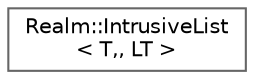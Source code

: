 digraph "Graphical Class Hierarchy"
{
 // LATEX_PDF_SIZE
  bgcolor="transparent";
  edge [fontname=Helvetica,fontsize=10,labelfontname=Helvetica,labelfontsize=10];
  node [fontname=Helvetica,fontsize=10,shape=box,height=0.2,width=0.4];
  rankdir="LR";
  Node0 [id="Node000000",label="Realm::IntrusiveList\l\< T,, LT \>",height=0.2,width=0.4,color="grey40", fillcolor="white", style="filled",URL="$classRealm_1_1IntrusiveList.html",tooltip=" "];
}
